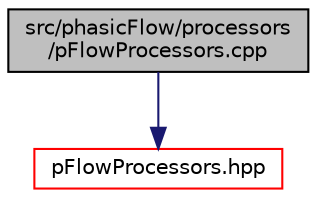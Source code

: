 digraph "src/phasicFlow/processors/pFlowProcessors.cpp"
{
 // LATEX_PDF_SIZE
  edge [fontname="Helvetica",fontsize="10",labelfontname="Helvetica",labelfontsize="10"];
  node [fontname="Helvetica",fontsize="10",shape=record];
  Node1 [label="src/phasicFlow/processors\l/pFlowProcessors.cpp",height=0.2,width=0.4,color="black", fillcolor="grey75", style="filled", fontcolor="black",tooltip=" "];
  Node1 -> Node2 [color="midnightblue",fontsize="10",style="solid",fontname="Helvetica"];
  Node2 [label="pFlowProcessors.hpp",height=0.2,width=0.4,color="red", fillcolor="white", style="filled",URL="$pFlowProcessors_8hpp.html",tooltip=" "];
}
